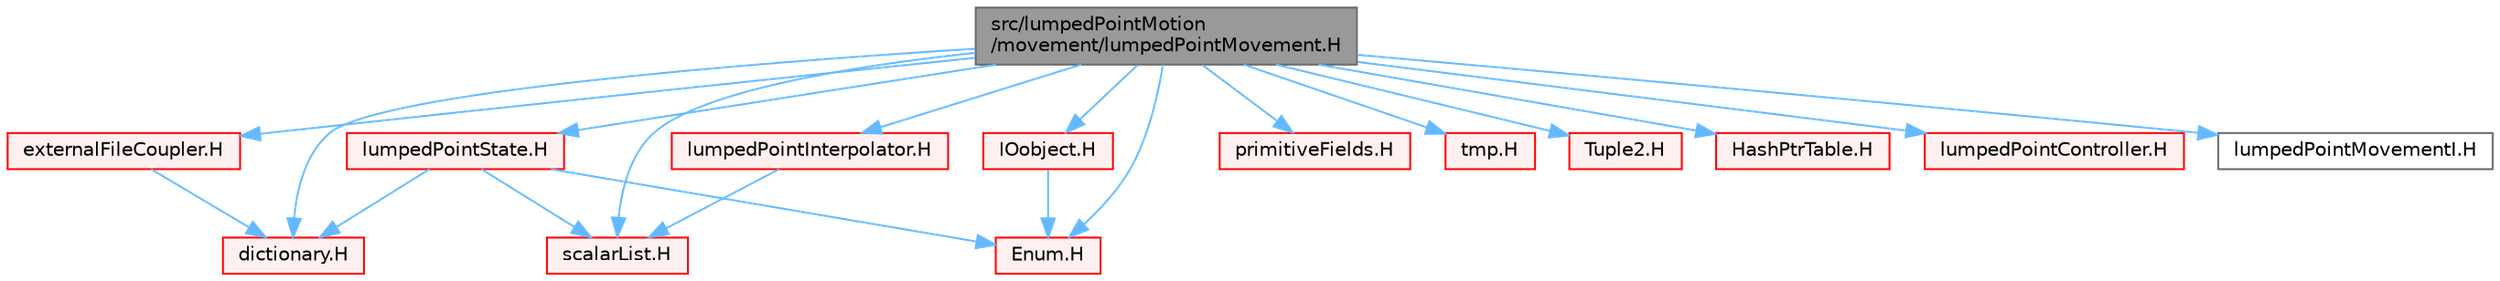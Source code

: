digraph "src/lumpedPointMotion/movement/lumpedPointMovement.H"
{
 // LATEX_PDF_SIZE
  bgcolor="transparent";
  edge [fontname=Helvetica,fontsize=10,labelfontname=Helvetica,labelfontsize=10];
  node [fontname=Helvetica,fontsize=10,shape=box,height=0.2,width=0.4];
  Node1 [id="Node000001",label="src/lumpedPointMotion\l/movement/lumpedPointMovement.H",height=0.2,width=0.4,color="gray40", fillcolor="grey60", style="filled", fontcolor="black",tooltip=" "];
  Node1 -> Node2 [id="edge1_Node000001_Node000002",color="steelblue1",style="solid",tooltip=" "];
  Node2 [id="Node000002",label="dictionary.H",height=0.2,width=0.4,color="red", fillcolor="#FFF0F0", style="filled",URL="$dictionary_8H.html",tooltip=" "];
  Node1 -> Node133 [id="edge2_Node000001_Node000133",color="steelblue1",style="solid",tooltip=" "];
  Node133 [id="Node000133",label="scalarList.H",height=0.2,width=0.4,color="red", fillcolor="#FFF0F0", style="filled",URL="$scalarList_8H.html",tooltip=" "];
  Node1 -> Node134 [id="edge3_Node000001_Node000134",color="steelblue1",style="solid",tooltip=" "];
  Node134 [id="Node000134",label="primitiveFields.H",height=0.2,width=0.4,color="red", fillcolor="#FFF0F0", style="filled",URL="$primitiveFields_8H.html",tooltip="Specialisations of Field<T> for scalar, vector and tensor."];
  Node1 -> Node198 [id="edge4_Node000001_Node000198",color="steelblue1",style="solid",tooltip=" "];
  Node198 [id="Node000198",label="IOobject.H",height=0.2,width=0.4,color="red", fillcolor="#FFF0F0", style="filled",URL="$IOobject_8H.html",tooltip=" "];
  Node198 -> Node148 [id="edge5_Node000198_Node000148",color="steelblue1",style="solid",tooltip=" "];
  Node148 [id="Node000148",label="Enum.H",height=0.2,width=0.4,color="red", fillcolor="#FFF0F0", style="filled",URL="$Enum_8H.html",tooltip=" "];
  Node1 -> Node128 [id="edge6_Node000001_Node000128",color="steelblue1",style="solid",tooltip=" "];
  Node128 [id="Node000128",label="tmp.H",height=0.2,width=0.4,color="red", fillcolor="#FFF0F0", style="filled",URL="$tmp_8H.html",tooltip=" "];
  Node1 -> Node170 [id="edge7_Node000001_Node000170",color="steelblue1",style="solid",tooltip=" "];
  Node170 [id="Node000170",label="Tuple2.H",height=0.2,width=0.4,color="red", fillcolor="#FFF0F0", style="filled",URL="$Tuple2_8H.html",tooltip=" "];
  Node1 -> Node200 [id="edge8_Node000001_Node000200",color="steelblue1",style="solid",tooltip=" "];
  Node200 [id="Node000200",label="HashPtrTable.H",height=0.2,width=0.4,color="red", fillcolor="#FFF0F0", style="filled",URL="$HashPtrTable_8H.html",tooltip=" "];
  Node1 -> Node202 [id="edge9_Node000001_Node000202",color="steelblue1",style="solid",tooltip=" "];
  Node202 [id="Node000202",label="externalFileCoupler.H",height=0.2,width=0.4,color="red", fillcolor="#FFF0F0", style="filled",URL="$externalFileCoupler_8H.html",tooltip=" "];
  Node202 -> Node2 [id="edge10_Node000202_Node000002",color="steelblue1",style="solid",tooltip=" "];
  Node1 -> Node267 [id="edge11_Node000001_Node000267",color="steelblue1",style="solid",tooltip=" "];
  Node267 [id="Node000267",label="lumpedPointController.H",height=0.2,width=0.4,color="red", fillcolor="#FFF0F0", style="filled",URL="$lumpedPointController_8H.html",tooltip=" "];
  Node1 -> Node268 [id="edge12_Node000001_Node000268",color="steelblue1",style="solid",tooltip=" "];
  Node268 [id="Node000268",label="lumpedPointInterpolator.H",height=0.2,width=0.4,color="red", fillcolor="#FFF0F0", style="filled",URL="$lumpedPointInterpolator_8H.html",tooltip=" "];
  Node268 -> Node133 [id="edge13_Node000268_Node000133",color="steelblue1",style="solid",tooltip=" "];
  Node1 -> Node315 [id="edge14_Node000001_Node000315",color="steelblue1",style="solid",tooltip=" "];
  Node315 [id="Node000315",label="lumpedPointState.H",height=0.2,width=0.4,color="red", fillcolor="#FFF0F0", style="filled",URL="$lumpedPointState_8H.html",tooltip=" "];
  Node315 -> Node2 [id="edge15_Node000315_Node000002",color="steelblue1",style="solid",tooltip=" "];
  Node315 -> Node133 [id="edge16_Node000315_Node000133",color="steelblue1",style="solid",tooltip=" "];
  Node315 -> Node148 [id="edge17_Node000315_Node000148",color="steelblue1",style="solid",tooltip=" "];
  Node1 -> Node148 [id="edge18_Node000001_Node000148",color="steelblue1",style="solid",tooltip=" "];
  Node1 -> Node319 [id="edge19_Node000001_Node000319",color="steelblue1",style="solid",tooltip=" "];
  Node319 [id="Node000319",label="lumpedPointMovementI.H",height=0.2,width=0.4,color="grey40", fillcolor="white", style="filled",URL="$lumpedPointMovementI_8H.html",tooltip=" "];
}

